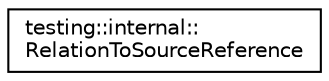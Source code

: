 digraph "Graphical Class Hierarchy"
{
 // INTERACTIVE_SVG=YES
 // LATEX_PDF_SIZE
  edge [fontname="Helvetica",fontsize="10",labelfontname="Helvetica",labelfontsize="10"];
  node [fontname="Helvetica",fontsize="10",shape=record];
  rankdir="LR";
  Node0 [label="testing::internal::\lRelationToSourceReference",height=0.2,width=0.4,color="black", fillcolor="white", style="filled",URL="$df/d1f/structtesting_1_1internal_1_1_relation_to_source_reference.html",tooltip=" "];
}
